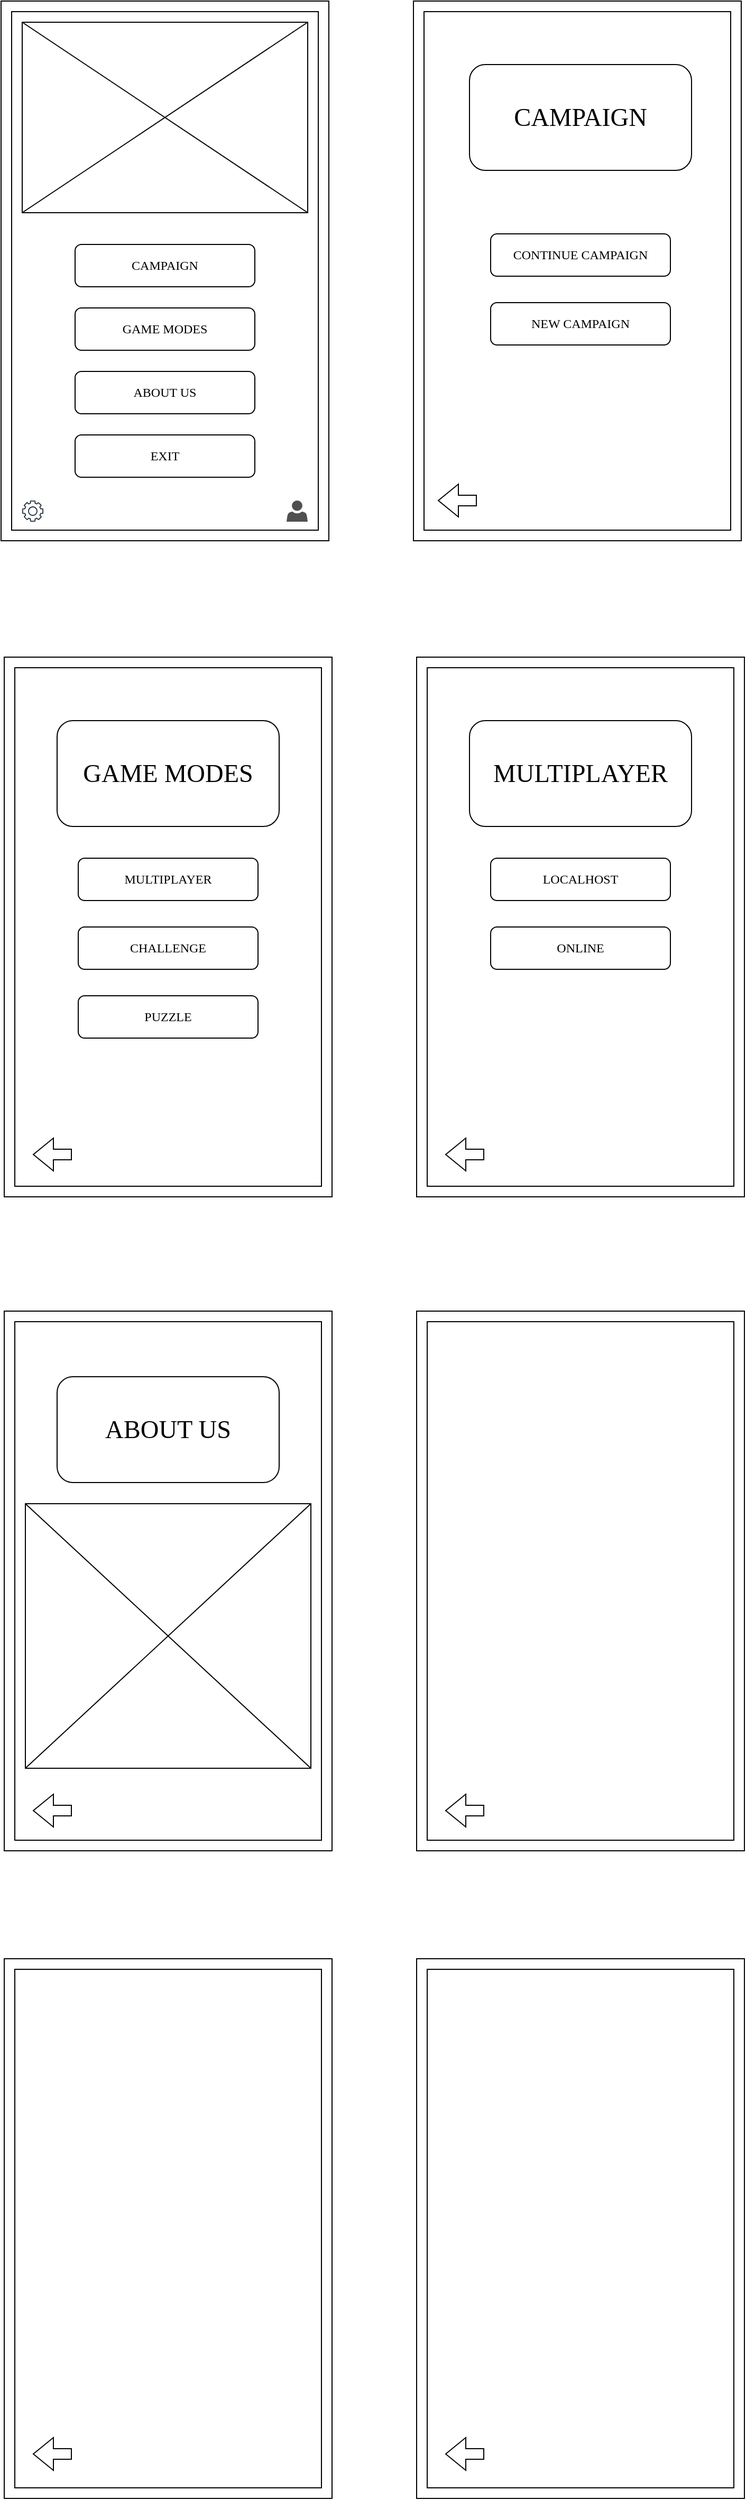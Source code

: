 <mxfile version="24.7.2" type="github">
  <diagram name="Page-1" id="f1b7ffb7-ca1e-a977-7cf5-a751b3c06c05">
    <mxGraphModel dx="1723" dy="915" grid="1" gridSize="10" guides="1" tooltips="1" connect="1" arrows="1" fold="1" page="1" pageScale="1" pageWidth="826" pageHeight="1169" background="none" math="0" shadow="0">
      <root>
        <mxCell id="0" />
        <mxCell id="1" parent="0" />
        <mxCell id="FpdwGnJEtoLcLrsZp1eF-64" value="" style="rounded=0;whiteSpace=wrap;html=1;movable=0;resizable=0;rotatable=0;deletable=0;editable=0;locked=1;connectable=0;" vertex="1" parent="1">
          <mxGeometry x="60" y="20" width="310" height="510" as="geometry" />
        </mxCell>
        <mxCell id="FpdwGnJEtoLcLrsZp1eF-75" value="" style="rounded=0;whiteSpace=wrap;html=1;movable=0;resizable=0;rotatable=0;deletable=0;editable=0;locked=1;connectable=0;" vertex="1" parent="1">
          <mxGeometry x="70" y="30" width="290" height="490" as="geometry" />
        </mxCell>
        <mxCell id="FpdwGnJEtoLcLrsZp1eF-65" value="&lt;font face=&quot;Comic Sans MS&quot;&gt;GAME MODES&lt;/font&gt;" style="rounded=1;whiteSpace=wrap;html=1;movable=0;resizable=0;rotatable=0;deletable=0;editable=0;locked=1;connectable=0;" vertex="1" parent="1">
          <mxGeometry x="130" y="310" width="170" height="40" as="geometry" />
        </mxCell>
        <mxCell id="FpdwGnJEtoLcLrsZp1eF-71" value="&lt;font face=&quot;Comic Sans MS&quot;&gt;ABOUT US&lt;/font&gt;" style="rounded=1;whiteSpace=wrap;html=1;movable=0;resizable=0;rotatable=0;deletable=0;editable=0;locked=1;connectable=0;" vertex="1" parent="1">
          <mxGeometry x="130" y="370" width="170" height="40" as="geometry" />
        </mxCell>
        <mxCell id="FpdwGnJEtoLcLrsZp1eF-74" value="&lt;font face=&quot;Comic Sans MS&quot;&gt;EXIT&lt;/font&gt;" style="rounded=1;whiteSpace=wrap;html=1;movable=0;resizable=0;rotatable=0;deletable=0;editable=0;locked=1;connectable=0;" vertex="1" parent="1">
          <mxGeometry x="130" y="430" width="170" height="40" as="geometry" />
        </mxCell>
        <mxCell id="FpdwGnJEtoLcLrsZp1eF-77" value="" style="rounded=0;whiteSpace=wrap;html=1;movable=1;resizable=1;rotatable=1;deletable=1;editable=1;locked=0;connectable=1;" vertex="1" parent="1">
          <mxGeometry x="80" y="40" width="270" height="180" as="geometry" />
        </mxCell>
        <mxCell id="FpdwGnJEtoLcLrsZp1eF-78" value="" style="endArrow=none;html=1;rounded=0;exitX=0;exitY=1;exitDx=0;exitDy=0;movable=1;resizable=1;rotatable=1;deletable=1;editable=1;locked=0;connectable=1;" edge="1" parent="1" source="FpdwGnJEtoLcLrsZp1eF-77">
          <mxGeometry width="50" height="50" relative="1" as="geometry">
            <mxPoint x="210" y="240" as="sourcePoint" />
            <mxPoint x="350" y="40" as="targetPoint" />
          </mxGeometry>
        </mxCell>
        <mxCell id="FpdwGnJEtoLcLrsZp1eF-80" value="" style="endArrow=none;html=1;rounded=0;entryX=0;entryY=0;entryDx=0;entryDy=0;exitX=1;exitY=1;exitDx=0;exitDy=0;movable=1;resizable=1;rotatable=1;deletable=1;editable=1;locked=0;connectable=1;" edge="1" parent="1" source="FpdwGnJEtoLcLrsZp1eF-77" target="FpdwGnJEtoLcLrsZp1eF-77">
          <mxGeometry width="50" height="50" relative="1" as="geometry">
            <mxPoint x="210" y="240" as="sourcePoint" />
            <mxPoint x="260" y="190" as="targetPoint" />
          </mxGeometry>
        </mxCell>
        <mxCell id="FpdwGnJEtoLcLrsZp1eF-81" value="" style="sketch=0;outlineConnect=0;fontColor=#232F3E;gradientColor=none;fillColor=#232F3D;strokeColor=none;dashed=0;verticalLabelPosition=bottom;verticalAlign=top;align=center;html=1;fontSize=12;fontStyle=0;aspect=fixed;pointerEvents=1;shape=mxgraph.aws4.gear;movable=0;resizable=0;rotatable=0;deletable=0;editable=0;locked=1;connectable=0;" vertex="1" parent="1">
          <mxGeometry x="80" y="492" width="20" height="20" as="geometry" />
        </mxCell>
        <mxCell id="FpdwGnJEtoLcLrsZp1eF-85" value="" style="shape=image;html=1;verticalAlign=top;verticalLabelPosition=bottom;labelBackgroundColor=#ffffff;imageAspect=0;aspect=fixed;image=https://cdn0.iconfinder.com/data/icons/phosphor-duotone-vol-3/256/speaker-low-duotone-128.png;movable=0;resizable=0;rotatable=0;deletable=0;editable=0;locked=1;connectable=0;" vertex="1" parent="1">
          <mxGeometry x="106" y="490" width="24" height="24" as="geometry" />
        </mxCell>
        <mxCell id="FpdwGnJEtoLcLrsZp1eF-86" value="" style="sketch=0;pointerEvents=1;shadow=0;dashed=0;html=1;strokeColor=none;labelPosition=center;verticalLabelPosition=bottom;verticalAlign=top;align=center;fillColor=#505050;shape=mxgraph.mscae.intune.account_portal;movable=0;resizable=0;rotatable=0;deletable=0;editable=0;locked=1;connectable=0;" vertex="1" parent="1">
          <mxGeometry x="330" y="492" width="20" height="20" as="geometry" />
        </mxCell>
        <mxCell id="FpdwGnJEtoLcLrsZp1eF-159" value="" style="rounded=0;whiteSpace=wrap;html=1;movable=0;resizable=0;rotatable=0;deletable=0;editable=0;locked=1;connectable=0;" vertex="1" parent="1">
          <mxGeometry x="450" y="20" width="310" height="510" as="geometry" />
        </mxCell>
        <mxCell id="FpdwGnJEtoLcLrsZp1eF-160" value="" style="rounded=0;whiteSpace=wrap;html=1;movable=0;resizable=0;rotatable=0;deletable=0;editable=0;locked=1;connectable=0;" vertex="1" parent="1">
          <mxGeometry x="460" y="30" width="290" height="490" as="geometry" />
        </mxCell>
        <mxCell id="FpdwGnJEtoLcLrsZp1eF-161" value="" style="rounded=0;whiteSpace=wrap;html=1;movable=0;resizable=0;rotatable=0;deletable=0;editable=0;locked=1;connectable=0;" vertex="1" parent="1">
          <mxGeometry x="63" y="640" width="310" height="510" as="geometry" />
        </mxCell>
        <mxCell id="FpdwGnJEtoLcLrsZp1eF-162" value="" style="rounded=0;whiteSpace=wrap;html=1;movable=0;resizable=0;rotatable=0;deletable=0;editable=0;locked=1;connectable=0;" vertex="1" parent="1">
          <mxGeometry x="73" y="650" width="290" height="490" as="geometry" />
        </mxCell>
        <mxCell id="FpdwGnJEtoLcLrsZp1eF-163" value="" style="rounded=0;whiteSpace=wrap;html=1;movable=0;resizable=0;rotatable=0;deletable=0;editable=0;locked=1;connectable=0;" vertex="1" parent="1">
          <mxGeometry x="453" y="640" width="310" height="510" as="geometry" />
        </mxCell>
        <mxCell id="FpdwGnJEtoLcLrsZp1eF-164" value="" style="rounded=0;whiteSpace=wrap;html=1;movable=0;resizable=0;rotatable=0;deletable=0;editable=0;locked=1;connectable=0;" vertex="1" parent="1">
          <mxGeometry x="463" y="650" width="290" height="490" as="geometry" />
        </mxCell>
        <mxCell id="FpdwGnJEtoLcLrsZp1eF-165" value="" style="rounded=0;whiteSpace=wrap;html=1;movable=0;resizable=0;rotatable=0;deletable=0;editable=0;locked=1;connectable=0;" vertex="1" parent="1">
          <mxGeometry x="63" y="1258" width="310" height="510" as="geometry" />
        </mxCell>
        <mxCell id="FpdwGnJEtoLcLrsZp1eF-166" value="" style="rounded=0;whiteSpace=wrap;html=1;movable=0;resizable=0;rotatable=0;deletable=0;editable=0;locked=1;connectable=0;" vertex="1" parent="1">
          <mxGeometry x="73" y="1268" width="290" height="490" as="geometry" />
        </mxCell>
        <mxCell id="FpdwGnJEtoLcLrsZp1eF-167" value="" style="rounded=0;whiteSpace=wrap;html=1;movable=0;resizable=0;rotatable=0;deletable=0;editable=0;locked=1;connectable=0;" vertex="1" parent="1">
          <mxGeometry x="453" y="1258" width="310" height="510" as="geometry" />
        </mxCell>
        <mxCell id="FpdwGnJEtoLcLrsZp1eF-168" value="" style="rounded=0;whiteSpace=wrap;html=1;movable=0;resizable=0;rotatable=0;deletable=0;editable=0;locked=1;connectable=0;" vertex="1" parent="1">
          <mxGeometry x="463" y="1268" width="290" height="490" as="geometry" />
        </mxCell>
        <mxCell id="FpdwGnJEtoLcLrsZp1eF-169" value="" style="rounded=0;whiteSpace=wrap;html=1;movable=0;resizable=0;rotatable=0;deletable=0;editable=0;locked=1;connectable=0;" vertex="1" parent="1">
          <mxGeometry x="63" y="1870" width="310" height="510" as="geometry" />
        </mxCell>
        <mxCell id="FpdwGnJEtoLcLrsZp1eF-170" value="" style="rounded=0;whiteSpace=wrap;html=1;movable=0;resizable=0;rotatable=0;deletable=0;editable=0;locked=1;connectable=0;" vertex="1" parent="1">
          <mxGeometry x="73" y="1880" width="290" height="490" as="geometry" />
        </mxCell>
        <mxCell id="FpdwGnJEtoLcLrsZp1eF-171" value="" style="rounded=0;whiteSpace=wrap;html=1;movable=0;resizable=0;rotatable=0;deletable=0;editable=0;locked=1;connectable=0;" vertex="1" parent="1">
          <mxGeometry x="453" y="1870" width="310" height="510" as="geometry" />
        </mxCell>
        <mxCell id="FpdwGnJEtoLcLrsZp1eF-172" value="" style="rounded=0;whiteSpace=wrap;html=1;movable=0;resizable=0;rotatable=0;deletable=0;editable=0;locked=1;connectable=0;" vertex="1" parent="1">
          <mxGeometry x="463" y="1880" width="290" height="490" as="geometry" />
        </mxCell>
        <mxCell id="FpdwGnJEtoLcLrsZp1eF-174" value="&lt;font face=&quot;Comic Sans MS&quot;&gt;CAMPAIGN&lt;/font&gt;" style="rounded=1;whiteSpace=wrap;html=1;movable=1;resizable=1;rotatable=1;deletable=1;editable=1;locked=0;connectable=1;" vertex="1" parent="1">
          <mxGeometry x="130" y="250" width="170" height="40" as="geometry" />
        </mxCell>
        <mxCell id="FpdwGnJEtoLcLrsZp1eF-66" value="&lt;font face=&quot;Comic Sans MS&quot;&gt;CONTINUE CAMPAIGN&lt;/font&gt;" style="rounded=1;whiteSpace=wrap;html=1;movable=0;resizable=0;rotatable=0;deletable=0;editable=0;locked=1;connectable=0;" vertex="1" parent="1">
          <mxGeometry x="523" y="240" width="170" height="40" as="geometry" />
        </mxCell>
        <mxCell id="FpdwGnJEtoLcLrsZp1eF-175" value="&lt;font face=&quot;Comic Sans MS&quot;&gt;NEW CAMPAIGN&lt;/font&gt;" style="rounded=1;whiteSpace=wrap;html=1;movable=0;resizable=0;rotatable=0;deletable=0;editable=0;locked=1;connectable=0;" vertex="1" parent="1">
          <mxGeometry x="523" y="305" width="170" height="40" as="geometry" />
        </mxCell>
        <mxCell id="FpdwGnJEtoLcLrsZp1eF-176" value="&lt;font style=&quot;font-size: 24px;&quot; face=&quot;Comic Sans MS&quot;&gt;GAME MODES&lt;/font&gt;" style="rounded=1;whiteSpace=wrap;html=1;movable=1;resizable=1;rotatable=1;deletable=1;editable=1;locked=0;connectable=1;" vertex="1" parent="1">
          <mxGeometry x="113" y="700" width="210" height="100" as="geometry" />
        </mxCell>
        <mxCell id="FpdwGnJEtoLcLrsZp1eF-178" value="&lt;font style=&quot;font-size: 24px;&quot; face=&quot;Comic Sans MS&quot;&gt;CAMPAIGN&lt;/font&gt;" style="rounded=1;whiteSpace=wrap;html=1;movable=0;resizable=0;rotatable=0;deletable=0;editable=0;locked=1;connectable=0;" vertex="1" parent="1">
          <mxGeometry x="503" y="80" width="210" height="100" as="geometry" />
        </mxCell>
        <mxCell id="FpdwGnJEtoLcLrsZp1eF-179" value="&lt;font face=&quot;Comic Sans MS&quot;&gt;MULTIPLAYER&lt;/font&gt;" style="rounded=1;whiteSpace=wrap;html=1;movable=1;resizable=1;rotatable=1;deletable=1;editable=1;locked=0;connectable=1;" vertex="1" parent="1">
          <mxGeometry x="133" y="830" width="170" height="40" as="geometry" />
        </mxCell>
        <mxCell id="FpdwGnJEtoLcLrsZp1eF-180" value="&lt;font face=&quot;Comic Sans MS&quot;&gt;CHALLENGE&lt;/font&gt;" style="rounded=1;whiteSpace=wrap;html=1;movable=1;resizable=1;rotatable=1;deletable=1;editable=1;locked=0;connectable=1;" vertex="1" parent="1">
          <mxGeometry x="133" y="895" width="170" height="40" as="geometry" />
        </mxCell>
        <mxCell id="FpdwGnJEtoLcLrsZp1eF-181" value="&lt;font face=&quot;Comic Sans MS&quot;&gt;PUZZLE&lt;/font&gt;" style="rounded=1;whiteSpace=wrap;html=1;movable=1;resizable=1;rotatable=1;deletable=1;editable=1;locked=0;connectable=1;" vertex="1" parent="1">
          <mxGeometry x="133" y="960" width="170" height="40" as="geometry" />
        </mxCell>
        <mxCell id="FpdwGnJEtoLcLrsZp1eF-183" value="" style="shape=flexArrow;endArrow=classic;html=1;rounded=0;" edge="1" parent="1">
          <mxGeometry width="50" height="50" relative="1" as="geometry">
            <mxPoint x="510" y="492" as="sourcePoint" />
            <mxPoint x="473" y="492" as="targetPoint" />
          </mxGeometry>
        </mxCell>
        <mxCell id="FpdwGnJEtoLcLrsZp1eF-188" value="" style="shape=flexArrow;endArrow=classic;html=1;rounded=0;" edge="1" parent="1">
          <mxGeometry width="50" height="50" relative="1" as="geometry">
            <mxPoint x="517" y="1110" as="sourcePoint" />
            <mxPoint x="480" y="1110" as="targetPoint" />
          </mxGeometry>
        </mxCell>
        <mxCell id="FpdwGnJEtoLcLrsZp1eF-189" value="" style="shape=flexArrow;endArrow=classic;html=1;rounded=0;" edge="1" parent="1">
          <mxGeometry width="50" height="50" relative="1" as="geometry">
            <mxPoint x="127" y="1110" as="sourcePoint" />
            <mxPoint x="90" y="1110" as="targetPoint" />
          </mxGeometry>
        </mxCell>
        <mxCell id="FpdwGnJEtoLcLrsZp1eF-190" value="" style="shape=flexArrow;endArrow=classic;html=1;rounded=0;" edge="1" parent="1">
          <mxGeometry width="50" height="50" relative="1" as="geometry">
            <mxPoint x="517" y="1730" as="sourcePoint" />
            <mxPoint x="480" y="1730" as="targetPoint" />
          </mxGeometry>
        </mxCell>
        <mxCell id="FpdwGnJEtoLcLrsZp1eF-191" value="" style="shape=flexArrow;endArrow=classic;html=1;rounded=0;" edge="1" parent="1">
          <mxGeometry width="50" height="50" relative="1" as="geometry">
            <mxPoint x="127" y="1730" as="sourcePoint" />
            <mxPoint x="90" y="1730" as="targetPoint" />
          </mxGeometry>
        </mxCell>
        <mxCell id="FpdwGnJEtoLcLrsZp1eF-192" value="" style="shape=flexArrow;endArrow=classic;html=1;rounded=0;" edge="1" parent="1">
          <mxGeometry width="50" height="50" relative="1" as="geometry">
            <mxPoint x="517" y="2338" as="sourcePoint" />
            <mxPoint x="480" y="2338" as="targetPoint" />
          </mxGeometry>
        </mxCell>
        <mxCell id="FpdwGnJEtoLcLrsZp1eF-193" value="" style="shape=flexArrow;endArrow=classic;html=1;rounded=0;" edge="1" parent="1">
          <mxGeometry width="50" height="50" relative="1" as="geometry">
            <mxPoint x="127" y="2338" as="sourcePoint" />
            <mxPoint x="90" y="2338" as="targetPoint" />
          </mxGeometry>
        </mxCell>
        <mxCell id="FpdwGnJEtoLcLrsZp1eF-194" value="&lt;font style=&quot;font-size: 24px;&quot; face=&quot;Comic Sans MS&quot;&gt;MULTIPLAYER&lt;/font&gt;" style="rounded=1;whiteSpace=wrap;html=1;movable=1;resizable=1;rotatable=1;deletable=1;editable=1;locked=0;connectable=1;" vertex="1" parent="1">
          <mxGeometry x="503" y="700" width="210" height="100" as="geometry" />
        </mxCell>
        <mxCell id="FpdwGnJEtoLcLrsZp1eF-195" value="&lt;font face=&quot;Comic Sans MS&quot;&gt;LOCALHOST&lt;/font&gt;" style="rounded=1;whiteSpace=wrap;html=1;movable=1;resizable=1;rotatable=1;deletable=1;editable=1;locked=0;connectable=1;" vertex="1" parent="1">
          <mxGeometry x="523" y="830" width="170" height="40" as="geometry" />
        </mxCell>
        <mxCell id="FpdwGnJEtoLcLrsZp1eF-196" value="&lt;font face=&quot;Comic Sans MS&quot;&gt;ONLINE&lt;/font&gt;" style="rounded=1;whiteSpace=wrap;html=1;movable=1;resizable=1;rotatable=1;deletable=1;editable=1;locked=0;connectable=1;" vertex="1" parent="1">
          <mxGeometry x="523" y="895" width="170" height="40" as="geometry" />
        </mxCell>
        <mxCell id="FpdwGnJEtoLcLrsZp1eF-197" value="&lt;font style=&quot;font-size: 24px;&quot; face=&quot;Comic Sans MS&quot;&gt;ABOUT US&lt;/font&gt;" style="rounded=1;whiteSpace=wrap;html=1;movable=1;resizable=1;rotatable=1;deletable=1;editable=1;locked=0;connectable=1;" vertex="1" parent="1">
          <mxGeometry x="113" y="1320" width="210" height="100" as="geometry" />
        </mxCell>
        <mxCell id="FpdwGnJEtoLcLrsZp1eF-198" value="" style="rounded=0;whiteSpace=wrap;html=1;movable=1;resizable=1;rotatable=1;deletable=1;editable=1;locked=0;connectable=1;" vertex="1" parent="1">
          <mxGeometry x="83" y="1440" width="270" height="250" as="geometry" />
        </mxCell>
        <mxCell id="FpdwGnJEtoLcLrsZp1eF-199" value="" style="endArrow=none;html=1;rounded=0;exitX=0;exitY=1;exitDx=0;exitDy=0;movable=1;resizable=1;rotatable=1;deletable=1;editable=1;locked=0;connectable=1;" edge="1" parent="1" source="FpdwGnJEtoLcLrsZp1eF-198">
          <mxGeometry width="50" height="50" relative="1" as="geometry">
            <mxPoint x="213" y="1640" as="sourcePoint" />
            <mxPoint x="353" y="1440" as="targetPoint" />
          </mxGeometry>
        </mxCell>
        <mxCell id="FpdwGnJEtoLcLrsZp1eF-200" value="" style="endArrow=none;html=1;rounded=0;entryX=0;entryY=0;entryDx=0;entryDy=0;exitX=1;exitY=1;exitDx=0;exitDy=0;movable=1;resizable=1;rotatable=1;deletable=1;editable=1;locked=0;connectable=1;" edge="1" parent="1" source="FpdwGnJEtoLcLrsZp1eF-198" target="FpdwGnJEtoLcLrsZp1eF-198">
          <mxGeometry width="50" height="50" relative="1" as="geometry">
            <mxPoint x="213" y="1640" as="sourcePoint" />
            <mxPoint x="263" y="1590" as="targetPoint" />
          </mxGeometry>
        </mxCell>
      </root>
    </mxGraphModel>
  </diagram>
</mxfile>
